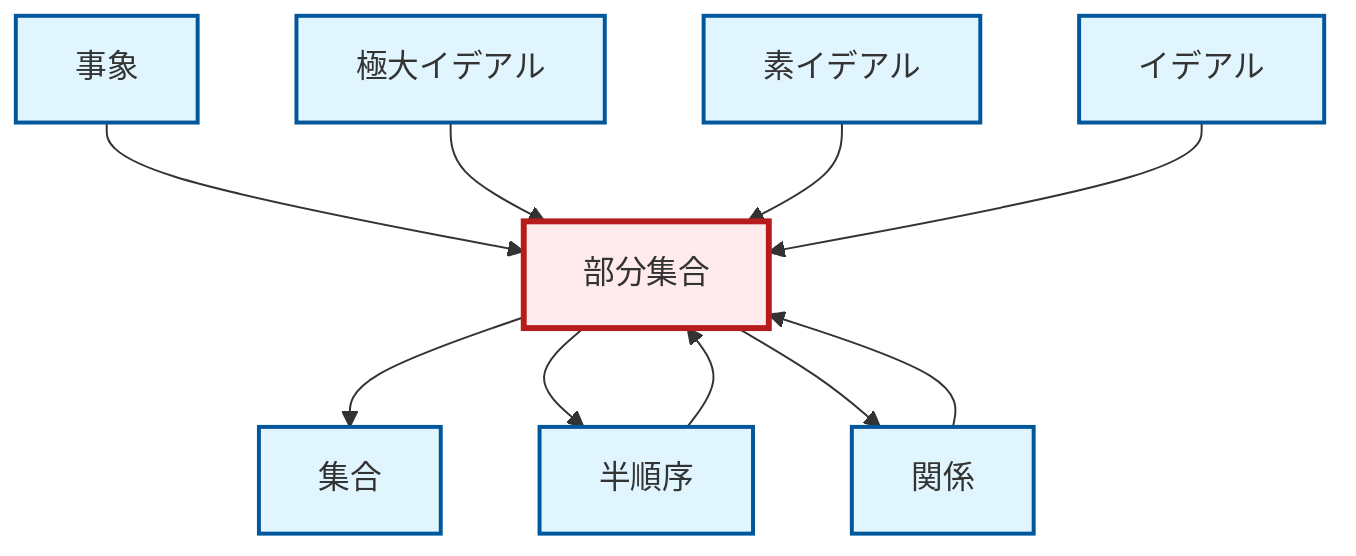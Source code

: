 graph TD
    classDef definition fill:#e1f5fe,stroke:#01579b,stroke-width:2px
    classDef theorem fill:#f3e5f5,stroke:#4a148c,stroke-width:2px
    classDef axiom fill:#fff3e0,stroke:#e65100,stroke-width:2px
    classDef example fill:#e8f5e9,stroke:#1b5e20,stroke-width:2px
    classDef current fill:#ffebee,stroke:#b71c1c,stroke-width:3px
    def-set["集合"]:::definition
    def-maximal-ideal["極大イデアル"]:::definition
    def-ideal["イデアル"]:::definition
    def-partial-order["半順序"]:::definition
    def-prime-ideal["素イデアル"]:::definition
    def-subset["部分集合"]:::definition
    def-event["事象"]:::definition
    def-relation["関係"]:::definition
    def-event --> def-subset
    def-subset --> def-set
    def-maximal-ideal --> def-subset
    def-subset --> def-partial-order
    def-prime-ideal --> def-subset
    def-ideal --> def-subset
    def-relation --> def-subset
    def-partial-order --> def-subset
    def-subset --> def-relation
    class def-subset current